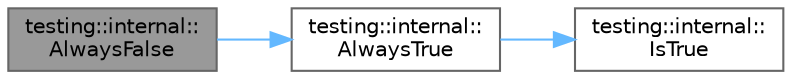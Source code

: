 digraph "testing::internal::AlwaysFalse"
{
 // LATEX_PDF_SIZE
  bgcolor="transparent";
  edge [fontname=Helvetica,fontsize=10,labelfontname=Helvetica,labelfontsize=10];
  node [fontname=Helvetica,fontsize=10,shape=box,height=0.2,width=0.4];
  rankdir="LR";
  Node1 [id="Node000001",label="testing::internal::\lAlwaysFalse",height=0.2,width=0.4,color="gray40", fillcolor="grey60", style="filled", fontcolor="black",tooltip=" "];
  Node1 -> Node2 [id="edge1_Node000001_Node000002",color="steelblue1",style="solid",tooltip=" "];
  Node2 [id="Node000002",label="testing::internal::\lAlwaysTrue",height=0.2,width=0.4,color="grey40", fillcolor="white", style="filled",URL="$namespacetesting_1_1internal.html#a922c9da63cd4bf94fc473b9ecac76414",tooltip=" "];
  Node2 -> Node3 [id="edge2_Node000002_Node000003",color="steelblue1",style="solid",tooltip=" "];
  Node3 [id="Node000003",label="testing::internal::\lIsTrue",height=0.2,width=0.4,color="grey40", fillcolor="white", style="filled",URL="$namespacetesting_1_1internal.html#a527b9bcc13669b9a16400c8514266254",tooltip=" "];
}
